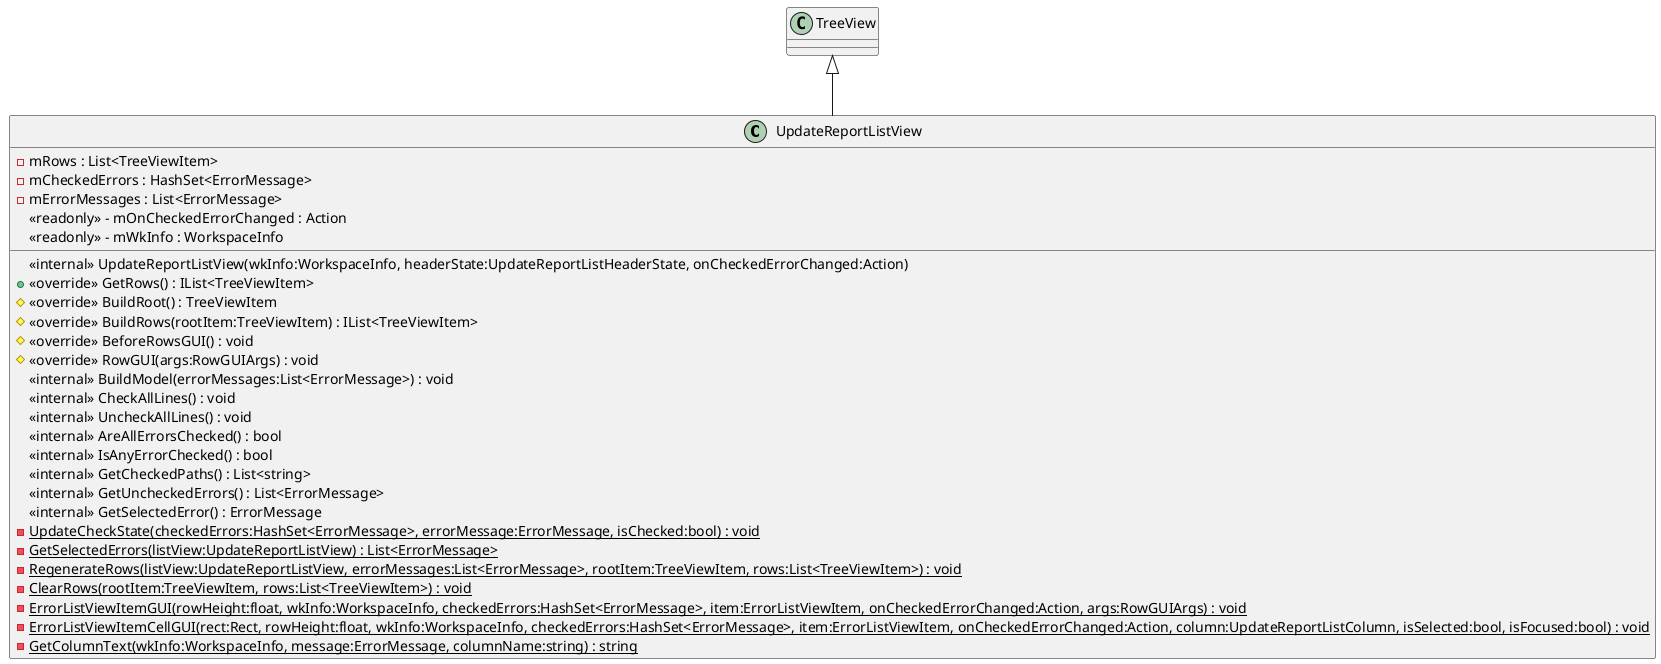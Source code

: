 @startuml
class UpdateReportListView {
    <<internal>> UpdateReportListView(wkInfo:WorkspaceInfo, headerState:UpdateReportListHeaderState, onCheckedErrorChanged:Action)
    + <<override>> GetRows() : IList<TreeViewItem>
    # <<override>> BuildRoot() : TreeViewItem
    # <<override>> BuildRows(rootItem:TreeViewItem) : IList<TreeViewItem>
    # <<override>> BeforeRowsGUI() : void
    # <<override>> RowGUI(args:RowGUIArgs) : void
    <<internal>> BuildModel(errorMessages:List<ErrorMessage>) : void
    <<internal>> CheckAllLines() : void
    <<internal>> UncheckAllLines() : void
    <<internal>> AreAllErrorsChecked() : bool
    <<internal>> IsAnyErrorChecked() : bool
    <<internal>> GetCheckedPaths() : List<string>
    <<internal>> GetUncheckedErrors() : List<ErrorMessage>
    <<internal>> GetSelectedError() : ErrorMessage
    {static} - UpdateCheckState(checkedErrors:HashSet<ErrorMessage>, errorMessage:ErrorMessage, isChecked:bool) : void
    {static} - GetSelectedErrors(listView:UpdateReportListView) : List<ErrorMessage>
    {static} - RegenerateRows(listView:UpdateReportListView, errorMessages:List<ErrorMessage>, rootItem:TreeViewItem, rows:List<TreeViewItem>) : void
    {static} - ClearRows(rootItem:TreeViewItem, rows:List<TreeViewItem>) : void
    {static} - ErrorListViewItemGUI(rowHeight:float, wkInfo:WorkspaceInfo, checkedErrors:HashSet<ErrorMessage>, item:ErrorListViewItem, onCheckedErrorChanged:Action, args:RowGUIArgs) : void
    {static} - ErrorListViewItemCellGUI(rect:Rect, rowHeight:float, wkInfo:WorkspaceInfo, checkedErrors:HashSet<ErrorMessage>, item:ErrorListViewItem, onCheckedErrorChanged:Action, column:UpdateReportListColumn, isSelected:bool, isFocused:bool) : void
    {static} - GetColumnText(wkInfo:WorkspaceInfo, message:ErrorMessage, columnName:string) : string
    - mRows : List<TreeViewItem>
    - mCheckedErrors : HashSet<ErrorMessage>
    - mErrorMessages : List<ErrorMessage>
    <<readonly>> - mOnCheckedErrorChanged : Action
    <<readonly>> - mWkInfo : WorkspaceInfo
}
TreeView <|-- UpdateReportListView
@enduml
